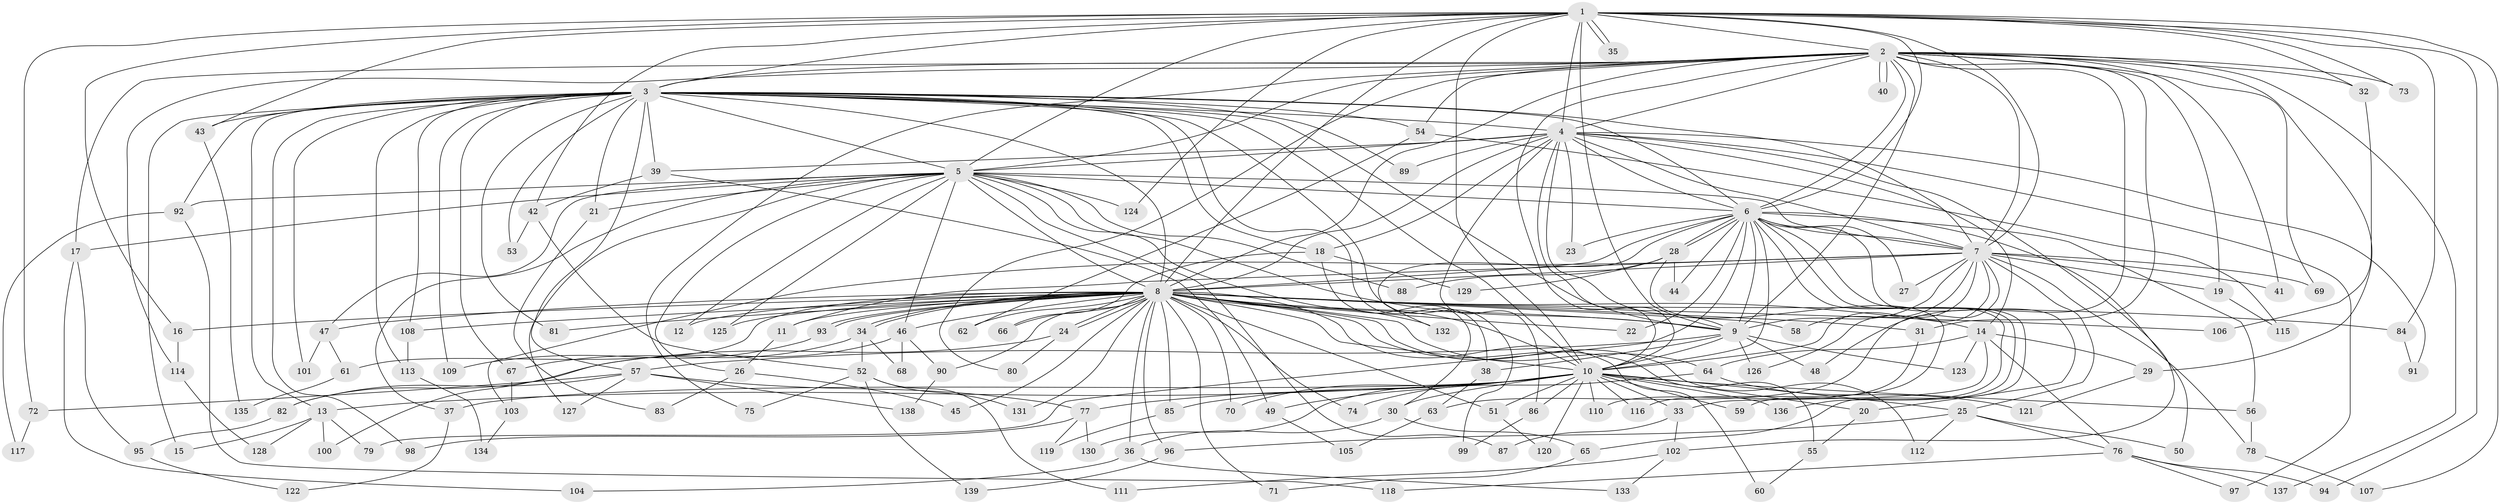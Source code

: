 // Generated by graph-tools (version 1.1) at 2025/34/03/09/25 02:34:58]
// undirected, 139 vertices, 303 edges
graph export_dot {
graph [start="1"]
  node [color=gray90,style=filled];
  1;
  2;
  3;
  4;
  5;
  6;
  7;
  8;
  9;
  10;
  11;
  12;
  13;
  14;
  15;
  16;
  17;
  18;
  19;
  20;
  21;
  22;
  23;
  24;
  25;
  26;
  27;
  28;
  29;
  30;
  31;
  32;
  33;
  34;
  35;
  36;
  37;
  38;
  39;
  40;
  41;
  42;
  43;
  44;
  45;
  46;
  47;
  48;
  49;
  50;
  51;
  52;
  53;
  54;
  55;
  56;
  57;
  58;
  59;
  60;
  61;
  62;
  63;
  64;
  65;
  66;
  67;
  68;
  69;
  70;
  71;
  72;
  73;
  74;
  75;
  76;
  77;
  78;
  79;
  80;
  81;
  82;
  83;
  84;
  85;
  86;
  87;
  88;
  89;
  90;
  91;
  92;
  93;
  94;
  95;
  96;
  97;
  98;
  99;
  100;
  101;
  102;
  103;
  104;
  105;
  106;
  107;
  108;
  109;
  110;
  111;
  112;
  113;
  114;
  115;
  116;
  117;
  118;
  119;
  120;
  121;
  122;
  123;
  124;
  125;
  126;
  127;
  128;
  129;
  130;
  131;
  132;
  133;
  134;
  135;
  136;
  137;
  138;
  139;
  1 -- 2;
  1 -- 3;
  1 -- 4;
  1 -- 5;
  1 -- 6;
  1 -- 7;
  1 -- 8;
  1 -- 9;
  1 -- 10;
  1 -- 16;
  1 -- 32;
  1 -- 35;
  1 -- 35;
  1 -- 42;
  1 -- 43;
  1 -- 72;
  1 -- 73;
  1 -- 84;
  1 -- 94;
  1 -- 107;
  1 -- 124;
  2 -- 3;
  2 -- 4;
  2 -- 5;
  2 -- 6;
  2 -- 7;
  2 -- 8;
  2 -- 9;
  2 -- 10;
  2 -- 17;
  2 -- 19;
  2 -- 29;
  2 -- 31;
  2 -- 32;
  2 -- 40;
  2 -- 40;
  2 -- 41;
  2 -- 48;
  2 -- 54;
  2 -- 69;
  2 -- 73;
  2 -- 75;
  2 -- 80;
  2 -- 114;
  2 -- 137;
  3 -- 4;
  3 -- 5;
  3 -- 6;
  3 -- 7;
  3 -- 8;
  3 -- 9;
  3 -- 10;
  3 -- 13;
  3 -- 15;
  3 -- 18;
  3 -- 21;
  3 -- 38;
  3 -- 39;
  3 -- 43;
  3 -- 53;
  3 -- 54;
  3 -- 57;
  3 -- 67;
  3 -- 81;
  3 -- 89;
  3 -- 92;
  3 -- 98;
  3 -- 99;
  3 -- 101;
  3 -- 108;
  3 -- 109;
  3 -- 113;
  4 -- 5;
  4 -- 6;
  4 -- 7;
  4 -- 8;
  4 -- 9;
  4 -- 10;
  4 -- 14;
  4 -- 18;
  4 -- 23;
  4 -- 39;
  4 -- 86;
  4 -- 89;
  4 -- 91;
  4 -- 97;
  4 -- 102;
  5 -- 6;
  5 -- 7;
  5 -- 8;
  5 -- 9;
  5 -- 10;
  5 -- 12;
  5 -- 17;
  5 -- 21;
  5 -- 26;
  5 -- 37;
  5 -- 46;
  5 -- 47;
  5 -- 87;
  5 -- 88;
  5 -- 92;
  5 -- 124;
  5 -- 125;
  5 -- 127;
  6 -- 7;
  6 -- 8;
  6 -- 9;
  6 -- 10;
  6 -- 20;
  6 -- 22;
  6 -- 23;
  6 -- 27;
  6 -- 28;
  6 -- 28;
  6 -- 44;
  6 -- 50;
  6 -- 56;
  6 -- 59;
  6 -- 65;
  6 -- 79;
  6 -- 132;
  6 -- 136;
  7 -- 8;
  7 -- 9;
  7 -- 10;
  7 -- 11;
  7 -- 19;
  7 -- 25;
  7 -- 27;
  7 -- 41;
  7 -- 58;
  7 -- 63;
  7 -- 69;
  7 -- 78;
  7 -- 103;
  7 -- 126;
  8 -- 9;
  8 -- 10;
  8 -- 11;
  8 -- 12;
  8 -- 14;
  8 -- 16;
  8 -- 22;
  8 -- 24;
  8 -- 24;
  8 -- 31;
  8 -- 34;
  8 -- 34;
  8 -- 36;
  8 -- 45;
  8 -- 46;
  8 -- 47;
  8 -- 51;
  8 -- 55;
  8 -- 58;
  8 -- 60;
  8 -- 61;
  8 -- 62;
  8 -- 64;
  8 -- 66;
  8 -- 70;
  8 -- 71;
  8 -- 74;
  8 -- 81;
  8 -- 84;
  8 -- 85;
  8 -- 90;
  8 -- 93;
  8 -- 93;
  8 -- 96;
  8 -- 106;
  8 -- 108;
  8 -- 112;
  8 -- 125;
  8 -- 131;
  8 -- 132;
  9 -- 10;
  9 -- 38;
  9 -- 48;
  9 -- 57;
  9 -- 123;
  9 -- 126;
  10 -- 13;
  10 -- 20;
  10 -- 25;
  10 -- 30;
  10 -- 33;
  10 -- 37;
  10 -- 49;
  10 -- 51;
  10 -- 56;
  10 -- 59;
  10 -- 70;
  10 -- 77;
  10 -- 85;
  10 -- 86;
  10 -- 110;
  10 -- 116;
  10 -- 120;
  10 -- 130;
  10 -- 136;
  11 -- 26;
  13 -- 15;
  13 -- 79;
  13 -- 100;
  13 -- 128;
  14 -- 29;
  14 -- 33;
  14 -- 64;
  14 -- 76;
  14 -- 123;
  16 -- 114;
  17 -- 95;
  17 -- 104;
  18 -- 30;
  18 -- 66;
  18 -- 129;
  19 -- 115;
  20 -- 55;
  21 -- 83;
  24 -- 80;
  24 -- 82;
  25 -- 50;
  25 -- 76;
  25 -- 96;
  25 -- 112;
  26 -- 45;
  26 -- 83;
  28 -- 44;
  28 -- 88;
  28 -- 116;
  28 -- 129;
  29 -- 121;
  30 -- 36;
  30 -- 65;
  31 -- 110;
  32 -- 106;
  33 -- 87;
  33 -- 102;
  34 -- 52;
  34 -- 67;
  34 -- 68;
  36 -- 104;
  36 -- 133;
  37 -- 122;
  38 -- 63;
  39 -- 42;
  39 -- 49;
  42 -- 52;
  42 -- 53;
  43 -- 135;
  46 -- 68;
  46 -- 90;
  46 -- 100;
  47 -- 61;
  47 -- 101;
  49 -- 105;
  51 -- 120;
  52 -- 75;
  52 -- 111;
  52 -- 131;
  52 -- 139;
  54 -- 62;
  54 -- 115;
  55 -- 60;
  56 -- 78;
  57 -- 72;
  57 -- 77;
  57 -- 82;
  57 -- 127;
  57 -- 138;
  61 -- 135;
  63 -- 105;
  64 -- 74;
  64 -- 121;
  65 -- 71;
  67 -- 103;
  72 -- 117;
  76 -- 94;
  76 -- 97;
  76 -- 118;
  76 -- 137;
  77 -- 98;
  77 -- 119;
  77 -- 130;
  78 -- 107;
  82 -- 95;
  84 -- 91;
  85 -- 119;
  86 -- 99;
  90 -- 138;
  92 -- 117;
  92 -- 118;
  93 -- 109;
  95 -- 122;
  96 -- 139;
  102 -- 111;
  102 -- 133;
  103 -- 134;
  108 -- 113;
  113 -- 134;
  114 -- 128;
}
